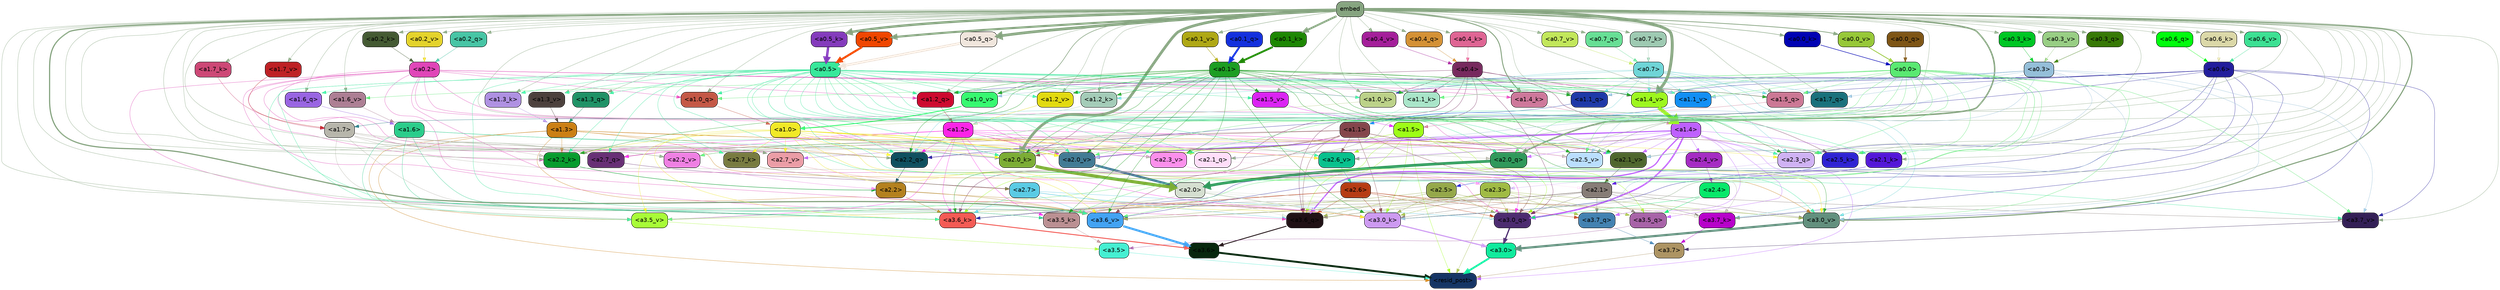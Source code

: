 strict digraph "" {
	graph [bgcolor=transparent,
		layout=dot,
		overlap=false,
		splines=true
	];
	"<a3.7>"	[color=black,
		fillcolor="#ad9463",
		fontname=Helvetica,
		shape=box,
		style="filled, rounded"];
	"<resid_post>"	[color=black,
		fillcolor="#153565",
		fontname=Helvetica,
		shape=box,
		style="filled, rounded"];
	"<a3.7>" -> "<resid_post>"	[color="#ad9463",
		penwidth=0.6239100098609924];
	"<a3.6>"	[color=black,
		fillcolor="#08270e",
		fontname=Helvetica,
		shape=box,
		style="filled, rounded"];
	"<a3.6>" -> "<resid_post>"	[color="#08270e",
		penwidth=4.569062113761902];
	"<a3.5>"	[color=black,
		fillcolor="#46efd2",
		fontname=Helvetica,
		shape=box,
		style="filled, rounded"];
	"<a3.5>" -> "<resid_post>"	[color="#46efd2",
		penwidth=0.6];
	"<a3.0>"	[color=black,
		fillcolor="#10eb9d",
		fontname=Helvetica,
		shape=box,
		style="filled, rounded"];
	"<a3.0>" -> "<resid_post>"	[color="#10eb9d",
		penwidth=4.283544182777405];
	"<a2.3>"	[color=black,
		fillcolor="#a0bb45",
		fontname=Helvetica,
		shape=box,
		style="filled, rounded"];
	"<a2.3>" -> "<resid_post>"	[color="#a0bb45",
		penwidth=0.6];
	"<a3.7_q>"	[color=black,
		fillcolor="#4382b1",
		fontname=Helvetica,
		shape=box,
		style="filled, rounded"];
	"<a2.3>" -> "<a3.7_q>"	[color="#a0bb45",
		penwidth=0.6];
	"<a3.6_q>"	[color=black,
		fillcolor="#201115",
		fontname=Helvetica,
		shape=box,
		style="filled, rounded"];
	"<a2.3>" -> "<a3.6_q>"	[color="#a0bb45",
		penwidth=0.6];
	"<a3.5_q>"	[color=black,
		fillcolor="#a863a8",
		fontname=Helvetica,
		shape=box,
		style="filled, rounded"];
	"<a2.3>" -> "<a3.5_q>"	[color="#a0bb45",
		penwidth=0.6];
	"<a3.0_q>"	[color=black,
		fillcolor="#4d2c70",
		fontname=Helvetica,
		shape=box,
		style="filled, rounded"];
	"<a2.3>" -> "<a3.0_q>"	[color="#a0bb45",
		penwidth=0.6];
	"<a3.0_k>"	[color=black,
		fillcolor="#cd9af1",
		fontname=Helvetica,
		shape=box,
		style="filled, rounded"];
	"<a2.3>" -> "<a3.0_k>"	[color="#a0bb45",
		penwidth=0.6];
	"<a3.6_v>"	[color=black,
		fillcolor="#43a3f3",
		fontname=Helvetica,
		shape=box,
		style="filled, rounded"];
	"<a2.3>" -> "<a3.6_v>"	[color="#a0bb45",
		penwidth=0.6];
	"<a3.5_v>"	[color=black,
		fillcolor="#a8fc37",
		fontname=Helvetica,
		shape=box,
		style="filled, rounded"];
	"<a2.3>" -> "<a3.5_v>"	[color="#a0bb45",
		penwidth=0.6];
	"<a3.0_v>"	[color=black,
		fillcolor="#63907e",
		fontname=Helvetica,
		shape=box,
		style="filled, rounded"];
	"<a2.3>" -> "<a3.0_v>"	[color="#a0bb45",
		penwidth=0.6];
	"<a1.5>"	[color=black,
		fillcolor="#9dfe16",
		fontname=Helvetica,
		shape=box,
		style="filled, rounded"];
	"<a1.5>" -> "<resid_post>"	[color="#9dfe16",
		penwidth=0.6];
	"<a1.5>" -> "<a3.6_q>"	[color="#9dfe16",
		penwidth=0.6];
	"<a1.5>" -> "<a3.5_q>"	[color="#9dfe16",
		penwidth=0.6];
	"<a1.5>" -> "<a3.0_q>"	[color="#9dfe16",
		penwidth=0.6];
	"<a3.6_k>"	[color=black,
		fillcolor="#f45b55",
		fontname=Helvetica,
		shape=box,
		style="filled, rounded"];
	"<a1.5>" -> "<a3.6_k>"	[color="#9dfe16",
		penwidth=0.6];
	"<a1.5>" -> "<a3.0_k>"	[color="#9dfe16",
		penwidth=0.6];
	"<a2.2_q>"	[color=black,
		fillcolor="#0f505f",
		fontname=Helvetica,
		shape=box,
		style="filled, rounded"];
	"<a1.5>" -> "<a2.2_q>"	[color="#9dfe16",
		penwidth=0.6];
	"<a2.7_v>"	[color=black,
		fillcolor="#eb9da6",
		fontname=Helvetica,
		shape=box,
		style="filled, rounded"];
	"<a1.5>" -> "<a2.7_v>"	[color="#9dfe16",
		penwidth=0.6];
	"<a2.6_v>"	[color=black,
		fillcolor="#09c18d",
		fontname=Helvetica,
		shape=box,
		style="filled, rounded"];
	"<a1.5>" -> "<a2.6_v>"	[color="#9dfe16",
		penwidth=0.6];
	"<a2.1_v>"	[color=black,
		fillcolor="#4f672e",
		fontname=Helvetica,
		shape=box,
		style="filled, rounded"];
	"<a1.5>" -> "<a2.1_v>"	[color="#9dfe16",
		penwidth=0.6];
	"<a1.4>"	[color=black,
		fillcolor="#be60fe",
		fontname=Helvetica,
		shape=box,
		style="filled, rounded"];
	"<a1.4>" -> "<resid_post>"	[color="#be60fe",
		penwidth=0.6];
	"<a1.4>" -> "<a3.7_q>"	[color="#be60fe",
		penwidth=0.6];
	"<a1.4>" -> "<a3.6_q>"	[color="#be60fe",
		penwidth=2.7536282539367676];
	"<a1.4>" -> "<a3.5_q>"	[color="#be60fe",
		penwidth=0.6];
	"<a1.4>" -> "<a3.0_q>"	[color="#be60fe",
		penwidth=3.3369133472442627];
	"<a2.3_q>"	[color=black,
		fillcolor="#cfb2f3",
		fontname=Helvetica,
		shape=box,
		style="filled, rounded"];
	"<a1.4>" -> "<a2.3_q>"	[color="#be60fe",
		penwidth=0.6];
	"<a1.4>" -> "<a2.2_q>"	[color="#be60fe",
		penwidth=0.6];
	"<a2.1_q>"	[color=black,
		fillcolor="#ffdef9",
		fontname=Helvetica,
		shape=box,
		style="filled, rounded"];
	"<a1.4>" -> "<a2.1_q>"	[color="#be60fe",
		penwidth=0.6];
	"<a2.0_q>"	[color=black,
		fillcolor="#30995b",
		fontname=Helvetica,
		shape=box,
		style="filled, rounded"];
	"<a1.4>" -> "<a2.0_q>"	[color="#be60fe",
		penwidth=0.6];
	"<a2.1_k>"	[color=black,
		fillcolor="#5317d8",
		fontname=Helvetica,
		shape=box,
		style="filled, rounded"];
	"<a1.4>" -> "<a2.1_k>"	[color="#be60fe",
		penwidth=0.6];
	"<a1.4>" -> "<a2.7_v>"	[color="#be60fe",
		penwidth=0.6];
	"<a1.4>" -> "<a2.6_v>"	[color="#be60fe",
		penwidth=0.6];
	"<a2.5_v>"	[color=black,
		fillcolor="#badefe",
		fontname=Helvetica,
		shape=box,
		style="filled, rounded"];
	"<a1.4>" -> "<a2.5_v>"	[color="#be60fe",
		penwidth=0.6];
	"<a2.4_v>"	[color=black,
		fillcolor="#a52cc3",
		fontname=Helvetica,
		shape=box,
		style="filled, rounded"];
	"<a1.4>" -> "<a2.4_v>"	[color="#be60fe",
		penwidth=0.6];
	"<a1.4>" -> "<a2.1_v>"	[color="#be60fe",
		penwidth=0.6];
	"<a2.0_v>"	[color=black,
		fillcolor="#427b94",
		fontname=Helvetica,
		shape=box,
		style="filled, rounded"];
	"<a1.4>" -> "<a2.0_v>"	[color="#be60fe",
		penwidth=2.2818827629089355];
	"<a1.3>"	[color=black,
		fillcolor="#cb8014",
		fontname=Helvetica,
		shape=box,
		style="filled, rounded"];
	"<a1.3>" -> "<resid_post>"	[color="#cb8014",
		penwidth=0.6];
	"<a1.3>" -> "<a3.6_v>"	[color="#cb8014",
		penwidth=0.6];
	"<a1.3>" -> "<a3.5_v>"	[color="#cb8014",
		penwidth=0.6];
	"<a1.3>" -> "<a3.0_v>"	[color="#cb8014",
		penwidth=0.6];
	"<a1.3>" -> "<a2.2_q>"	[color="#cb8014",
		penwidth=0.6];
	"<a1.3>" -> "<a2.1_q>"	[color="#cb8014",
		penwidth=0.6];
	"<a2.2_k>"	[color=black,
		fillcolor="#089c2e",
		fontname=Helvetica,
		shape=box,
		style="filled, rounded"];
	"<a1.3>" -> "<a2.2_k>"	[color="#cb8014",
		penwidth=0.6];
	"<a1.3>" -> "<a2.5_v>"	[color="#cb8014",
		penwidth=0.6];
	"<a3.7_q>" -> "<a3.7>"	[color="#4382b1",
		penwidth=0.6];
	"<a3.6_q>" -> "<a3.6>"	[color="#201115",
		penwidth=2.0344843566417694];
	"<a3.5_q>" -> "<a3.5>"	[color="#a863a8",
		penwidth=0.6];
	"<a3.0_q>" -> "<a3.0>"	[color="#4d2c70",
		penwidth=2.863015294075012];
	"<a3.7_k>"	[color=black,
		fillcolor="#b703ca",
		fontname=Helvetica,
		shape=box,
		style="filled, rounded"];
	"<a3.7_k>" -> "<a3.7>"	[color="#b703ca",
		penwidth=0.6];
	"<a3.6_k>" -> "<a3.6>"	[color="#f45b55",
		penwidth=2.1770318150520325];
	"<a3.5_k>"	[color=black,
		fillcolor="#bb9093",
		fontname=Helvetica,
		shape=box,
		style="filled, rounded"];
	"<a3.5_k>" -> "<a3.5>"	[color="#bb9093",
		penwidth=0.6];
	"<a3.0_k>" -> "<a3.0>"	[color="#cd9af1",
		penwidth=2.6323853135108948];
	"<a3.7_v>"	[color=black,
		fillcolor="#331f56",
		fontname=Helvetica,
		shape=box,
		style="filled, rounded"];
	"<a3.7_v>" -> "<a3.7>"	[color="#331f56",
		penwidth=0.6];
	"<a3.6_v>" -> "<a3.6>"	[color="#43a3f3",
		penwidth=4.972373723983765];
	"<a3.5_v>" -> "<a3.5>"	[color="#a8fc37",
		penwidth=0.6];
	"<a3.0_v>" -> "<a3.0>"	[color="#63907e",
		penwidth=5.1638524532318115];
	"<a2.6>"	[color=black,
		fillcolor="#b63c14",
		fontname=Helvetica,
		shape=box,
		style="filled, rounded"];
	"<a2.6>" -> "<a3.7_q>"	[color="#b63c14",
		penwidth=0.6];
	"<a2.6>" -> "<a3.6_q>"	[color="#b63c14",
		penwidth=0.6];
	"<a2.6>" -> "<a3.0_q>"	[color="#b63c14",
		penwidth=0.6];
	"<a2.6>" -> "<a3.7_k>"	[color="#b63c14",
		penwidth=0.6];
	"<a2.6>" -> "<a3.6_k>"	[color="#b63c14",
		penwidth=0.6];
	"<a2.6>" -> "<a3.5_k>"	[color="#b63c14",
		penwidth=0.6];
	"<a2.6>" -> "<a3.0_k>"	[color="#b63c14",
		penwidth=0.6];
	"<a2.1>"	[color=black,
		fillcolor="#877d77",
		fontname=Helvetica,
		shape=box,
		style="filled, rounded"];
	"<a2.1>" -> "<a3.7_q>"	[color="#877d77",
		penwidth=0.6];
	"<a2.1>" -> "<a3.6_q>"	[color="#877d77",
		penwidth=0.6];
	"<a2.1>" -> "<a3.5_q>"	[color="#877d77",
		penwidth=0.6];
	"<a2.1>" -> "<a3.0_q>"	[color="#877d77",
		penwidth=0.6];
	"<a2.1>" -> "<a3.7_k>"	[color="#877d77",
		penwidth=0.6];
	"<a2.1>" -> "<a3.6_k>"	[color="#877d77",
		penwidth=0.6];
	"<a2.1>" -> "<a3.5_k>"	[color="#877d77",
		penwidth=0.6];
	"<a2.1>" -> "<a3.0_k>"	[color="#877d77",
		penwidth=0.6];
	"<a2.1>" -> "<a3.7_v>"	[color="#877d77",
		penwidth=0.6];
	"<a2.1>" -> "<a3.6_v>"	[color="#877d77",
		penwidth=0.6];
	"<a2.1>" -> "<a3.0_v>"	[color="#877d77",
		penwidth=0.6];
	"<a2.7>"	[color=black,
		fillcolor="#5acbe4",
		fontname=Helvetica,
		shape=box,
		style="filled, rounded"];
	"<a2.7>" -> "<a3.6_q>"	[color="#5acbe4",
		penwidth=0.6];
	"<a2.7>" -> "<a3.0_q>"	[color="#5acbe4",
		penwidth=0.6];
	"<a2.7>" -> "<a3.6_k>"	[color="#5acbe4",
		penwidth=0.6];
	"<a2.7>" -> "<a3.0_k>"	[color="#5acbe4",
		penwidth=0.6];
	"<a2.7>" -> "<a3.6_v>"	[color="#5acbe4",
		penwidth=0.6];
	"<a2.5>"	[color=black,
		fillcolor="#95a84a",
		fontname=Helvetica,
		shape=box,
		style="filled, rounded"];
	"<a2.5>" -> "<a3.6_q>"	[color="#95a84a",
		penwidth=0.6];
	"<a2.5>" -> "<a3.0_q>"	[color="#95a84a",
		penwidth=0.6];
	"<a2.5>" -> "<a3.0_k>"	[color="#95a84a",
		penwidth=0.6];
	"<a2.5>" -> "<a3.6_v>"	[color="#95a84a",
		penwidth=0.6];
	"<a2.5>" -> "<a3.0_v>"	[color="#95a84a",
		penwidth=0.6];
	"<a2.0>"	[color=black,
		fillcolor="#d5dfd0",
		fontname=Helvetica,
		shape=box,
		style="filled, rounded"];
	"<a2.0>" -> "<a3.6_q>"	[color="#d5dfd0",
		penwidth=0.6];
	"<a2.0>" -> "<a3.0_q>"	[color="#d5dfd0",
		penwidth=0.6];
	"<a2.0>" -> "<a3.7_k>"	[color="#d5dfd0",
		penwidth=0.6];
	"<a2.0>" -> "<a3.6_k>"	[color="#d5dfd0",
		penwidth=1.7047871947288513];
	"<a2.0>" -> "<a3.5_k>"	[color="#d5dfd0",
		penwidth=0.6];
	"<a2.0>" -> "<a3.0_k>"	[color="#d5dfd0",
		penwidth=2.239806979894638];
	"<a1.1>"	[color=black,
		fillcolor="#84464c",
		fontname=Helvetica,
		shape=box,
		style="filled, rounded"];
	"<a1.1>" -> "<a3.6_q>"	[color="#84464c",
		penwidth=0.6];
	"<a1.1>" -> "<a3.0_q>"	[color="#84464c",
		penwidth=0.6];
	"<a1.1>" -> "<a3.0_k>"	[color="#84464c",
		penwidth=0.6];
	"<a1.1>" -> "<a3.6_v>"	[color="#84464c",
		penwidth=0.6];
	"<a2.7_q>"	[color=black,
		fillcolor="#682f75",
		fontname=Helvetica,
		shape=box,
		style="filled, rounded"];
	"<a1.1>" -> "<a2.7_q>"	[color="#84464c",
		penwidth=0.6];
	"<a2.5_k>"	[color=black,
		fillcolor="#2e23d3",
		fontname=Helvetica,
		shape=box,
		style="filled, rounded"];
	"<a1.1>" -> "<a2.5_k>"	[color="#84464c",
		penwidth=0.6];
	"<a2.0_k>"	[color=black,
		fillcolor="#7cad35",
		fontname=Helvetica,
		shape=box,
		style="filled, rounded"];
	"<a1.1>" -> "<a2.0_k>"	[color="#84464c",
		penwidth=0.6];
	"<a1.1>" -> "<a2.6_v>"	[color="#84464c",
		penwidth=0.6];
	"<a2.2_v>"	[color=black,
		fillcolor="#ef80e3",
		fontname=Helvetica,
		shape=box,
		style="filled, rounded"];
	"<a1.1>" -> "<a2.2_v>"	[color="#84464c",
		penwidth=0.6];
	"<a1.1>" -> "<a2.1_v>"	[color="#84464c",
		penwidth=0.6];
	"<a1.1>" -> "<a2.0_v>"	[color="#84464c",
		penwidth=0.6];
	"<a0.4>"	[color=black,
		fillcolor="#772a5e",
		fontname=Helvetica,
		shape=box,
		style="filled, rounded"];
	"<a0.4>" -> "<a3.6_q>"	[color="#772a5e",
		penwidth=0.6];
	"<a0.4>" -> "<a3.0_q>"	[color="#772a5e",
		penwidth=0.6];
	"<a0.4>" -> "<a3.6_k>"	[color="#772a5e",
		penwidth=0.6];
	"<a0.4>" -> "<a2.5_k>"	[color="#772a5e",
		penwidth=0.6];
	"<a0.4>" -> "<a2.0_k>"	[color="#772a5e",
		penwidth=0.6];
	"<a1.4_k>"	[color=black,
		fillcolor="#ce789b",
		fontname=Helvetica,
		shape=box,
		style="filled, rounded"];
	"<a0.4>" -> "<a1.4_k>"	[color="#772a5e",
		penwidth=0.6];
	"<a1.1_k>"	[color=black,
		fillcolor="#a9e5c9",
		fontname=Helvetica,
		shape=box,
		style="filled, rounded"];
	"<a0.4>" -> "<a1.1_k>"	[color="#772a5e",
		penwidth=0.6];
	"<a1.0_k>"	[color=black,
		fillcolor="#bcd289",
		fontname=Helvetica,
		shape=box,
		style="filled, rounded"];
	"<a0.4>" -> "<a1.0_k>"	[color="#772a5e",
		penwidth=0.6];
	"<a1.4_v>"	[color=black,
		fillcolor="#9df71e",
		fontname=Helvetica,
		shape=box,
		style="filled, rounded"];
	"<a0.4>" -> "<a1.4_v>"	[color="#772a5e",
		penwidth=0.6];
	"<a1.2_v>"	[color=black,
		fillcolor="#e2da10",
		fontname=Helvetica,
		shape=box,
		style="filled, rounded"];
	"<a0.4>" -> "<a1.2_v>"	[color="#772a5e",
		penwidth=0.6];
	"<a0.2>"	[color=black,
		fillcolor="#e046b8",
		fontname=Helvetica,
		shape=box,
		style="filled, rounded"];
	"<a0.2>" -> "<a3.6_q>"	[color="#e046b8",
		penwidth=0.6];
	"<a0.2>" -> "<a3.0_q>"	[color="#e046b8",
		penwidth=0.6];
	"<a0.2>" -> "<a3.6_k>"	[color="#e046b8",
		penwidth=0.6];
	"<a0.2>" -> "<a3.0_k>"	[color="#e046b8",
		penwidth=0.6];
	"<a0.2>" -> "<a2.2_q>"	[color="#e046b8",
		penwidth=0.6];
	"<a0.2>" -> "<a2.2_k>"	[color="#e046b8",
		penwidth=0.6];
	"<a0.2>" -> "<a2.0_k>"	[color="#e046b8",
		penwidth=0.6];
	"<a0.2>" -> "<a2.7_v>"	[color="#e046b8",
		penwidth=0.6];
	"<a0.2>" -> "<a2.1_v>"	[color="#e046b8",
		penwidth=0.6];
	"<a0.2>" -> "<a2.0_v>"	[color="#e046b8",
		penwidth=0.6];
	"<a1.5_q>"	[color=black,
		fillcolor="#cc7895",
		fontname=Helvetica,
		shape=box,
		style="filled, rounded"];
	"<a0.2>" -> "<a1.5_q>"	[color="#e046b8",
		penwidth=0.6];
	"<a1.2_q>"	[color=black,
		fillcolor="#cd0a2f",
		fontname=Helvetica,
		shape=box,
		style="filled, rounded"];
	"<a0.2>" -> "<a1.2_q>"	[color="#e046b8",
		penwidth=0.6];
	"<a1.0_q>"	[color=black,
		fillcolor="#c45846",
		fontname=Helvetica,
		shape=box,
		style="filled, rounded"];
	"<a0.2>" -> "<a1.0_q>"	[color="#e046b8",
		penwidth=0.6];
	"<a0.2>" -> "<a1.4_k>"	[color="#e046b8",
		penwidth=0.6];
	"<a0.2>" -> "<a1.0_k>"	[color="#e046b8",
		penwidth=0.6];
	"<a0.2>" -> "<a1.4_v>"	[color="#e046b8",
		penwidth=0.6];
	"<a2.4>"	[color=black,
		fillcolor="#08e86a",
		fontname=Helvetica,
		shape=box,
		style="filled, rounded"];
	"<a2.4>" -> "<a3.5_q>"	[color="#08e86a",
		penwidth=0.6];
	"<a2.4>" -> "<a3.0_q>"	[color="#08e86a",
		penwidth=0.6];
	"<a1.2>"	[color=black,
		fillcolor="#fb24e7",
		fontname=Helvetica,
		shape=box,
		style="filled, rounded"];
	"<a1.2>" -> "<a3.0_q>"	[color="#fb24e7",
		penwidth=0.6];
	"<a1.2>" -> "<a3.6_k>"	[color="#fb24e7",
		penwidth=0.6];
	"<a1.2>" -> "<a3.5_k>"	[color="#fb24e7",
		penwidth=0.6];
	"<a1.2>" -> "<a3.0_k>"	[color="#fb24e7",
		penwidth=0.6];
	"<a1.2>" -> "<a3.5_v>"	[color="#fb24e7",
		penwidth=0.6];
	"<a1.2>" -> "<a2.7_q>"	[color="#fb24e7",
		penwidth=0.6];
	"<a1.2>" -> "<a2.2_q>"	[color="#fb24e7",
		penwidth=0.6];
	"<a1.2>" -> "<a2.2_k>"	[color="#fb24e7",
		penwidth=0.6];
	"<a1.2>" -> "<a2.6_v>"	[color="#fb24e7",
		penwidth=0.6];
	"<a1.2>" -> "<a2.5_v>"	[color="#fb24e7",
		penwidth=0.6];
	"<a2.3_v>"	[color=black,
		fillcolor="#fb8feb",
		fontname=Helvetica,
		shape=box,
		style="filled, rounded"];
	"<a1.2>" -> "<a2.3_v>"	[color="#fb24e7",
		penwidth=0.6];
	"<a1.2>" -> "<a2.0_v>"	[color="#fb24e7",
		penwidth=0.6];
	"<a1.7>"	[color=black,
		fillcolor="#b7b6ab",
		fontname=Helvetica,
		shape=box,
		style="filled, rounded"];
	"<a1.7>" -> "<a3.7_k>"	[color="#b7b6ab",
		penwidth=0.6];
	"<a1.7>" -> "<a3.5_k>"	[color="#b7b6ab",
		penwidth=0.6];
	"<a1.7>" -> "<a3.6_v>"	[color="#b7b6ab",
		penwidth=0.6];
	"<a1.7>" -> "<a2.7_q>"	[color="#b7b6ab",
		penwidth=0.6];
	"<a1.7>" -> "<a2.2_q>"	[color="#b7b6ab",
		penwidth=0.6];
	"<a1.7>" -> "<a2.0_q>"	[color="#b7b6ab",
		penwidth=0.6];
	"<a1.7>" -> "<a2.2_k>"	[color="#b7b6ab",
		penwidth=0.6];
	"<a1.7>" -> "<a2.0_k>"	[color="#b7b6ab",
		penwidth=0.6];
	"<a1.7>" -> "<a2.5_v>"	[color="#b7b6ab",
		penwidth=0.6];
	"<a1.7>" -> "<a2.3_v>"	[color="#b7b6ab",
		penwidth=0.6];
	"<a1.7>" -> "<a2.2_v>"	[color="#b7b6ab",
		penwidth=0.6];
	"<a0.7>"	[color=black,
		fillcolor="#6fd5d7",
		fontname=Helvetica,
		shape=box,
		style="filled, rounded"];
	"<a0.7>" -> "<a3.7_k>"	[color="#6fd5d7",
		penwidth=0.6];
	"<a0.7>" -> "<a3.0_v>"	[color="#6fd5d7",
		penwidth=0.6];
	"<a0.7>" -> "<a2.3_q>"	[color="#6fd5d7",
		penwidth=0.6];
	"<a0.7>" -> "<a2.2_q>"	[color="#6fd5d7",
		penwidth=0.6];
	"<a1.7_q>"	[color=black,
		fillcolor="#1a717c",
		fontname=Helvetica,
		shape=box,
		style="filled, rounded"];
	"<a0.7>" -> "<a1.7_q>"	[color="#6fd5d7",
		penwidth=0.6];
	"<a0.7>" -> "<a1.5_q>"	[color="#6fd5d7",
		penwidth=0.6];
	"<a1.1_q>"	[color=black,
		fillcolor="#1e39a8",
		fontname=Helvetica,
		shape=box,
		style="filled, rounded"];
	"<a0.7>" -> "<a1.1_q>"	[color="#6fd5d7",
		penwidth=0.6];
	"<a1.2_k>"	[color=black,
		fillcolor="#a4ccb8",
		fontname=Helvetica,
		shape=box,
		style="filled, rounded"];
	"<a0.7>" -> "<a1.2_k>"	[color="#6fd5d7",
		penwidth=0.6];
	"<a0.7>" -> "<a1.0_k>"	[color="#6fd5d7",
		penwidth=0.6];
	"<a0.7>" -> "<a1.4_v>"	[color="#6fd5d7",
		penwidth=0.6];
	"<a1.1_v>"	[color=black,
		fillcolor="#128ff4",
		fontname=Helvetica,
		shape=box,
		style="filled, rounded"];
	"<a0.7>" -> "<a1.1_v>"	[color="#6fd5d7",
		penwidth=0.6];
	"<a0.6>"	[color=black,
		fillcolor="#221d9c",
		fontname=Helvetica,
		shape=box,
		style="filled, rounded"];
	"<a0.6>" -> "<a3.7_k>"	[color="#221d9c",
		penwidth=0.6];
	"<a0.6>" -> "<a3.6_k>"	[color="#221d9c",
		penwidth=0.6];
	"<a0.6>" -> "<a3.0_k>"	[color="#221d9c",
		penwidth=0.6];
	"<a0.6>" -> "<a3.7_v>"	[color="#221d9c",
		penwidth=0.6];
	"<a0.6>" -> "<a3.6_v>"	[color="#221d9c",
		penwidth=0.6];
	"<a0.6>" -> "<a3.0_v>"	[color="#221d9c",
		penwidth=0.6];
	"<a0.6>" -> "<a2.3_q>"	[color="#221d9c",
		penwidth=0.6];
	"<a0.6>" -> "<a2.2_q>"	[color="#221d9c",
		penwidth=0.6];
	"<a0.6>" -> "<a1.5_q>"	[color="#221d9c",
		penwidth=0.6];
	"<a0.6>" -> "<a1.2_q>"	[color="#221d9c",
		penwidth=0.6];
	"<a0.6>" -> "<a1.0_k>"	[color="#221d9c",
		penwidth=0.6];
	"<a0.6>" -> "<a1.4_v>"	[color="#221d9c",
		penwidth=0.6];
	embed	[color=black,
		fillcolor="#86a480",
		fontname=Helvetica,
		shape=box,
		style="filled, rounded"];
	embed -> "<a3.7_k>"	[color="#86a480",
		penwidth=0.6];
	embed -> "<a3.6_k>"	[color="#86a480",
		penwidth=0.6];
	embed -> "<a3.5_k>"	[color="#86a480",
		penwidth=0.6];
	embed -> "<a3.0_k>"	[color="#86a480",
		penwidth=0.6];
	embed -> "<a3.7_v>"	[color="#86a480",
		penwidth=0.6];
	embed -> "<a3.6_v>"	[color="#86a480",
		penwidth=2.7369276881217957];
	embed -> "<a3.5_v>"	[color="#86a480",
		penwidth=0.6];
	embed -> "<a3.0_v>"	[color="#86a480",
		penwidth=2.5778204202651978];
	embed -> "<a2.7_q>"	[color="#86a480",
		penwidth=0.6];
	embed -> "<a2.3_q>"	[color="#86a480",
		penwidth=0.6];
	embed -> "<a2.2_q>"	[color="#86a480",
		penwidth=0.6];
	embed -> "<a2.1_q>"	[color="#86a480",
		penwidth=0.6];
	embed -> "<a2.0_q>"	[color="#86a480",
		penwidth=3.459219217300415];
	embed -> "<a2.5_k>"	[color="#86a480",
		penwidth=0.6];
	embed -> "<a2.2_k>"	[color="#86a480",
		penwidth=0.6363201141357422];
	embed -> "<a2.1_k>"	[color="#86a480",
		penwidth=0.6];
	embed -> "<a2.0_k>"	[color="#86a480",
		penwidth=6.407642982900143];
	embed -> "<a2.7_v>"	[color="#86a480",
		penwidth=0.6];
	embed -> "<a2.6_v>"	[color="#86a480",
		penwidth=0.6];
	embed -> "<a2.5_v>"	[color="#86a480",
		penwidth=0.6];
	embed -> "<a2.3_v>"	[color="#86a480",
		penwidth=0.6];
	embed -> "<a2.2_v>"	[color="#86a480",
		penwidth=0.6175012588500977];
	embed -> "<a2.1_v>"	[color="#86a480",
		penwidth=0.6];
	embed -> "<a2.0_v>"	[color="#86a480",
		penwidth=0.6];
	embed -> "<a1.7_q>"	[color="#86a480",
		penwidth=0.6];
	"<a1.6_q>"	[color=black,
		fillcolor="#9965e2",
		fontname=Helvetica,
		shape=box,
		style="filled, rounded"];
	embed -> "<a1.6_q>"	[color="#86a480",
		penwidth=0.6];
	embed -> "<a1.5_q>"	[color="#86a480",
		penwidth=0.6186923980712891];
	"<a1.3_q>"	[color=black,
		fillcolor="#1f9266",
		fontname=Helvetica,
		shape=box,
		style="filled, rounded"];
	embed -> "<a1.3_q>"	[color="#86a480",
		penwidth=0.6];
	embed -> "<a1.2_q>"	[color="#86a480",
		penwidth=0.6];
	embed -> "<a1.1_q>"	[color="#86a480",
		penwidth=0.6];
	embed -> "<a1.0_q>"	[color="#86a480",
		penwidth=0.6];
	"<a1.7_k>"	[color=black,
		fillcolor="#cd4876",
		fontname=Helvetica,
		shape=box,
		style="filled, rounded"];
	embed -> "<a1.7_k>"	[color="#86a480",
		penwidth=0.6];
	embed -> "<a1.4_k>"	[color="#86a480",
		penwidth=2.1454997062683105];
	"<a1.3_k>"	[color=black,
		fillcolor="#af91e2",
		fontname=Helvetica,
		shape=box,
		style="filled, rounded"];
	embed -> "<a1.3_k>"	[color="#86a480",
		penwidth=0.6];
	embed -> "<a1.2_k>"	[color="#86a480",
		penwidth=0.6];
	embed -> "<a1.1_k>"	[color="#86a480",
		penwidth=0.6];
	embed -> "<a1.0_k>"	[color="#86a480",
		penwidth=0.6];
	"<a1.7_v>"	[color=black,
		fillcolor="#be2125",
		fontname=Helvetica,
		shape=box,
		style="filled, rounded"];
	embed -> "<a1.7_v>"	[color="#86a480",
		penwidth=0.6];
	"<a1.6_v>"	[color=black,
		fillcolor="#ad7f94",
		fontname=Helvetica,
		shape=box,
		style="filled, rounded"];
	embed -> "<a1.6_v>"	[color="#86a480",
		penwidth=0.6];
	"<a1.5_v>"	[color=black,
		fillcolor="#db23f3",
		fontname=Helvetica,
		shape=box,
		style="filled, rounded"];
	embed -> "<a1.5_v>"	[color="#86a480",
		penwidth=0.6];
	embed -> "<a1.4_v>"	[color="#86a480",
		penwidth=6.860090345144272];
	"<a1.3_v>"	[color=black,
		fillcolor="#4c413d",
		fontname=Helvetica,
		shape=box,
		style="filled, rounded"];
	embed -> "<a1.3_v>"	[color="#86a480",
		penwidth=0.6];
	embed -> "<a1.2_v>"	[color="#86a480",
		penwidth=0.6];
	embed -> "<a1.1_v>"	[color="#86a480",
		penwidth=0.6];
	"<a1.0_v>"	[color=black,
		fillcolor="#37f970",
		fontname=Helvetica,
		shape=box,
		style="filled, rounded"];
	embed -> "<a1.0_v>"	[color="#86a480",
		penwidth=1.2940821647644043];
	"<a0.7_q>"	[color=black,
		fillcolor="#67df95",
		fontname=Helvetica,
		shape=box,
		style="filled, rounded"];
	embed -> "<a0.7_q>"	[color="#86a480",
		penwidth=0.6];
	"<a0.6_q>"	[color=black,
		fillcolor="#01fc0d",
		fontname=Helvetica,
		shape=box,
		style="filled, rounded"];
	embed -> "<a0.6_q>"	[color="#86a480",
		penwidth=0.6];
	"<a0.5_q>"	[color=black,
		fillcolor="#f0e6dd",
		fontname=Helvetica,
		shape=box,
		style="filled, rounded"];
	embed -> "<a0.5_q>"	[color="#86a480",
		penwidth=6.432046175003052];
	"<a0.4_q>"	[color=black,
		fillcolor="#d49135",
		fontname=Helvetica,
		shape=box,
		style="filled, rounded"];
	embed -> "<a0.4_q>"	[color="#86a480",
		penwidth=0.6];
	"<a0.3_q>"	[color=black,
		fillcolor="#377906",
		fontname=Helvetica,
		shape=box,
		style="filled, rounded"];
	embed -> "<a0.3_q>"	[color="#86a480",
		penwidth=0.6];
	"<a0.2_q>"	[color=black,
		fillcolor="#47c5a5",
		fontname=Helvetica,
		shape=box,
		style="filled, rounded"];
	embed -> "<a0.2_q>"	[color="#86a480",
		penwidth=0.6481237411499023];
	"<a0.7_k>"	[color=black,
		fillcolor="#9ecab2",
		fontname=Helvetica,
		shape=box,
		style="filled, rounded"];
	embed -> "<a0.7_k>"	[color="#86a480",
		penwidth=0.6];
	"<a0.6_k>"	[color=black,
		fillcolor="#dbd8a8",
		fontname=Helvetica,
		shape=box,
		style="filled, rounded"];
	embed -> "<a0.6_k>"	[color="#86a480",
		penwidth=0.6];
	"<a0.5_k>"	[color=black,
		fillcolor="#843bbc",
		fontname=Helvetica,
		shape=box,
		style="filled, rounded"];
	embed -> "<a0.5_k>"	[color="#86a480",
		penwidth=5.6277079582214355];
	"<a0.4_k>"	[color=black,
		fillcolor="#df6594",
		fontname=Helvetica,
		shape=box,
		style="filled, rounded"];
	embed -> "<a0.4_k>"	[color="#86a480",
		penwidth=0.6];
	"<a0.3_k>"	[color=black,
		fillcolor="#00c624",
		fontname=Helvetica,
		shape=box,
		style="filled, rounded"];
	embed -> "<a0.3_k>"	[color="#86a480",
		penwidth=0.6];
	"<a0.2_k>"	[color=black,
		fillcolor="#445a33",
		fontname=Helvetica,
		shape=box,
		style="filled, rounded"];
	embed -> "<a0.2_k>"	[color="#86a480",
		penwidth=0.6036472320556641];
	"<a0.1_k>"	[color=black,
		fillcolor="#1d8704",
		fontname=Helvetica,
		shape=box,
		style="filled, rounded"];
	embed -> "<a0.1_k>"	[color="#86a480",
		penwidth=4.451653957366943];
	"<a0.0_k>"	[color=black,
		fillcolor="#0103b3",
		fontname=Helvetica,
		shape=box,
		style="filled, rounded"];
	embed -> "<a0.0_k>"	[color="#86a480",
		penwidth=1.1249923706054688];
	"<a0.7_v>"	[color=black,
		fillcolor="#c2e75b",
		fontname=Helvetica,
		shape=box,
		style="filled, rounded"];
	embed -> "<a0.7_v>"	[color="#86a480",
		penwidth=0.6];
	"<a0.6_v>"	[color=black,
		fillcolor="#3ce093",
		fontname=Helvetica,
		shape=box,
		style="filled, rounded"];
	embed -> "<a0.6_v>"	[color="#86a480",
		penwidth=0.6];
	"<a0.5_v>"	[color=black,
		fillcolor="#ef4601",
		fontname=Helvetica,
		shape=box,
		style="filled, rounded"];
	embed -> "<a0.5_v>"	[color="#86a480",
		penwidth=4.899768829345703];
	"<a0.4_v>"	[color=black,
		fillcolor="#a41f9a",
		fontname=Helvetica,
		shape=box,
		style="filled, rounded"];
	embed -> "<a0.4_v>"	[color="#86a480",
		penwidth=0.6];
	"<a0.3_v>"	[color=black,
		fillcolor="#98ce84",
		fontname=Helvetica,
		shape=box,
		style="filled, rounded"];
	embed -> "<a0.3_v>"	[color="#86a480",
		penwidth=0.6];
	"<a0.2_v>"	[color=black,
		fillcolor="#e4d32c",
		fontname=Helvetica,
		shape=box,
		style="filled, rounded"];
	embed -> "<a0.2_v>"	[color="#86a480",
		penwidth=0.6];
	"<a0.1_v>"	[color=black,
		fillcolor="#afa815",
		fontname=Helvetica,
		shape=box,
		style="filled, rounded"];
	embed -> "<a0.1_v>"	[color="#86a480",
		penwidth=0.8765974044799805];
	"<a0.0_v>"	[color=black,
		fillcolor="#97c838",
		fontname=Helvetica,
		shape=box,
		style="filled, rounded"];
	embed -> "<a0.0_v>"	[color="#86a480",
		penwidth=1.6807727813720703];
	"<a2.2>"	[color=black,
		fillcolor="#b4811e",
		fontname=Helvetica,
		shape=box,
		style="filled, rounded"];
	"<a2.2>" -> "<a3.6_k>"	[color="#b4811e",
		penwidth=0.6];
	"<a2.2>" -> "<a3.0_k>"	[color="#b4811e",
		penwidth=0.6];
	"<a2.2>" -> "<a3.6_v>"	[color="#b4811e",
		penwidth=0.6];
	"<a1.6>"	[color=black,
		fillcolor="#2acd8b",
		fontname=Helvetica,
		shape=box,
		style="filled, rounded"];
	"<a1.6>" -> "<a3.6_k>"	[color="#2acd8b",
		penwidth=0.6];
	"<a1.6>" -> "<a3.5_k>"	[color="#2acd8b",
		penwidth=0.6];
	"<a1.6>" -> "<a3.6_v>"	[color="#2acd8b",
		penwidth=0.6];
	"<a1.6>" -> "<a2.0_k>"	[color="#2acd8b",
		penwidth=0.6];
	"<a1.6>" -> "<a2.0_v>"	[color="#2acd8b",
		penwidth=0.6];
	"<a1.0>"	[color=black,
		fillcolor="#f1e927",
		fontname=Helvetica,
		shape=box,
		style="filled, rounded"];
	"<a1.0>" -> "<a3.6_k>"	[color="#f1e927",
		penwidth=0.6];
	"<a1.0>" -> "<a3.0_k>"	[color="#f1e927",
		penwidth=0.6];
	"<a1.0>" -> "<a3.6_v>"	[color="#f1e927",
		penwidth=0.6];
	"<a1.0>" -> "<a3.5_v>"	[color="#f1e927",
		penwidth=0.6];
	"<a1.0>" -> "<a3.0_v>"	[color="#f1e927",
		penwidth=0.6];
	"<a1.0>" -> "<a2.3_q>"	[color="#f1e927",
		penwidth=0.6];
	"<a1.0>" -> "<a2.2_q>"	[color="#f1e927",
		penwidth=0.6];
	"<a1.0>" -> "<a2.1_q>"	[color="#f1e927",
		penwidth=0.6];
	"<a2.7_k>"	[color=black,
		fillcolor="#787b40",
		fontname=Helvetica,
		shape=box,
		style="filled, rounded"];
	"<a1.0>" -> "<a2.7_k>"	[color="#f1e927",
		penwidth=0.6];
	"<a1.0>" -> "<a2.2_k>"	[color="#f1e927",
		penwidth=0.6];
	"<a1.0>" -> "<a2.0_k>"	[color="#f1e927",
		penwidth=0.6];
	"<a1.0>" -> "<a2.7_v>"	[color="#f1e927",
		penwidth=0.6];
	"<a1.0>" -> "<a2.6_v>"	[color="#f1e927",
		penwidth=0.6];
	"<a1.0>" -> "<a2.0_v>"	[color="#f1e927",
		penwidth=1.2978954315185547];
	"<a0.5>"	[color=black,
		fillcolor="#37e89b",
		fontname=Helvetica,
		shape=box,
		style="filled, rounded"];
	"<a0.5>" -> "<a3.6_k>"	[color="#37e89b",
		penwidth=0.6];
	"<a0.5>" -> "<a3.7_v>"	[color="#37e89b",
		penwidth=0.6];
	"<a0.5>" -> "<a3.6_v>"	[color="#37e89b",
		penwidth=0.6];
	"<a0.5>" -> "<a3.5_v>"	[color="#37e89b",
		penwidth=0.6];
	"<a0.5>" -> "<a3.0_v>"	[color="#37e89b",
		penwidth=0.6];
	"<a0.5>" -> "<a2.7_q>"	[color="#37e89b",
		penwidth=0.6];
	"<a0.5>" -> "<a2.3_q>"	[color="#37e89b",
		penwidth=0.6];
	"<a0.5>" -> "<a2.2_q>"	[color="#37e89b",
		penwidth=0.6];
	"<a0.5>" -> "<a2.1_q>"	[color="#37e89b",
		penwidth=0.6];
	"<a0.5>" -> "<a2.0_q>"	[color="#37e89b",
		penwidth=0.6];
	"<a0.5>" -> "<a2.7_k>"	[color="#37e89b",
		penwidth=0.6];
	"<a0.5>" -> "<a2.5_k>"	[color="#37e89b",
		penwidth=0.6];
	"<a0.5>" -> "<a2.2_k>"	[color="#37e89b",
		penwidth=0.6];
	"<a0.5>" -> "<a2.1_k>"	[color="#37e89b",
		penwidth=0.6];
	"<a0.5>" -> "<a2.0_k>"	[color="#37e89b",
		penwidth=0.7721366882324219];
	"<a0.5>" -> "<a2.6_v>"	[color="#37e89b",
		penwidth=0.6];
	"<a0.5>" -> "<a2.3_v>"	[color="#37e89b",
		penwidth=0.6];
	"<a0.5>" -> "<a2.1_v>"	[color="#37e89b",
		penwidth=0.6];
	"<a0.5>" -> "<a2.0_v>"	[color="#37e89b",
		penwidth=0.6];
	"<a0.5>" -> "<a1.6_q>"	[color="#37e89b",
		penwidth=0.6];
	"<a0.5>" -> "<a1.3_q>"	[color="#37e89b",
		penwidth=0.6];
	"<a0.5>" -> "<a1.2_q>"	[color="#37e89b",
		penwidth=0.6];
	"<a0.5>" -> "<a1.1_q>"	[color="#37e89b",
		penwidth=0.6];
	"<a0.5>" -> "<a1.0_q>"	[color="#37e89b",
		penwidth=0.6];
	"<a0.5>" -> "<a1.3_k>"	[color="#37e89b",
		penwidth=0.6];
	"<a0.5>" -> "<a1.2_k>"	[color="#37e89b",
		penwidth=0.6];
	"<a0.5>" -> "<a1.1_k>"	[color="#37e89b",
		penwidth=0.6];
	"<a0.5>" -> "<a1.0_k>"	[color="#37e89b",
		penwidth=0.6];
	"<a0.5>" -> "<a1.5_v>"	[color="#37e89b",
		penwidth=0.6];
	"<a0.5>" -> "<a1.4_v>"	[color="#37e89b",
		penwidth=1.0206317901611328];
	"<a0.5>" -> "<a1.3_v>"	[color="#37e89b",
		penwidth=0.6];
	"<a0.5>" -> "<a1.2_v>"	[color="#37e89b",
		penwidth=0.6];
	"<a0.5>" -> "<a1.1_v>"	[color="#37e89b",
		penwidth=0.6];
	"<a0.5>" -> "<a1.0_v>"	[color="#37e89b",
		penwidth=0.6];
	"<a0.1>"	[color=black,
		fillcolor="#1d9e22",
		fontname=Helvetica,
		shape=box,
		style="filled, rounded"];
	"<a0.1>" -> "<a3.6_k>"	[color="#1d9e22",
		penwidth=0.6];
	"<a0.1>" -> "<a3.5_k>"	[color="#1d9e22",
		penwidth=0.6];
	"<a0.1>" -> "<a3.0_k>"	[color="#1d9e22",
		penwidth=0.6];
	"<a0.1>" -> "<a3.6_v>"	[color="#1d9e22",
		penwidth=0.6];
	"<a0.1>" -> "<a3.0_v>"	[color="#1d9e22",
		penwidth=0.6];
	"<a0.1>" -> "<a2.3_q>"	[color="#1d9e22",
		penwidth=0.6];
	"<a0.1>" -> "<a2.2_q>"	[color="#1d9e22",
		penwidth=0.6];
	"<a0.1>" -> "<a2.2_k>"	[color="#1d9e22",
		penwidth=0.6];
	"<a0.1>" -> "<a2.0_k>"	[color="#1d9e22",
		penwidth=0.6];
	"<a0.1>" -> "<a2.5_v>"	[color="#1d9e22",
		penwidth=0.6];
	"<a0.1>" -> "<a2.3_v>"	[color="#1d9e22",
		penwidth=0.6];
	"<a0.1>" -> "<a2.1_v>"	[color="#1d9e22",
		penwidth=0.6];
	"<a0.1>" -> "<a2.0_v>"	[color="#1d9e22",
		penwidth=0.6];
	"<a0.1>" -> "<a1.5_q>"	[color="#1d9e22",
		penwidth=0.6];
	"<a0.1>" -> "<a1.2_q>"	[color="#1d9e22",
		penwidth=0.6];
	"<a0.1>" -> "<a1.1_q>"	[color="#1d9e22",
		penwidth=0.6];
	"<a0.1>" -> "<a1.2_k>"	[color="#1d9e22",
		penwidth=0.6];
	"<a0.1>" -> "<a1.1_k>"	[color="#1d9e22",
		penwidth=0.6];
	"<a0.1>" -> "<a1.5_v>"	[color="#1d9e22",
		penwidth=0.6];
	"<a0.1>" -> "<a1.4_v>"	[color="#1d9e22",
		penwidth=0.6];
	"<a0.1>" -> "<a1.2_v>"	[color="#1d9e22",
		penwidth=0.6];
	"<a0.1>" -> "<a1.0_v>"	[color="#1d9e22",
		penwidth=0.6];
	"<a0.0>"	[color=black,
		fillcolor="#5ae972",
		fontname=Helvetica,
		shape=box,
		style="filled, rounded"];
	"<a0.0>" -> "<a3.5_k>"	[color="#5ae972",
		penwidth=0.6];
	"<a0.0>" -> "<a3.7_v>"	[color="#5ae972",
		penwidth=0.6];
	"<a0.0>" -> "<a3.6_v>"	[color="#5ae972",
		penwidth=0.6];
	"<a0.0>" -> "<a3.5_v>"	[color="#5ae972",
		penwidth=0.6];
	"<a0.0>" -> "<a3.0_v>"	[color="#5ae972",
		penwidth=0.6];
	"<a0.0>" -> "<a2.3_q>"	[color="#5ae972",
		penwidth=0.6];
	"<a0.0>" -> "<a2.0_q>"	[color="#5ae972",
		penwidth=0.6];
	"<a0.0>" -> "<a2.5_k>"	[color="#5ae972",
		penwidth=0.6];
	"<a0.0>" -> "<a2.1_k>"	[color="#5ae972",
		penwidth=0.6];
	"<a0.0>" -> "<a2.0_k>"	[color="#5ae972",
		penwidth=0.6];
	"<a0.0>" -> "<a2.5_v>"	[color="#5ae972",
		penwidth=0.6];
	"<a0.0>" -> "<a2.3_v>"	[color="#5ae972",
		penwidth=0.6];
	"<a0.0>" -> "<a2.2_v>"	[color="#5ae972",
		penwidth=0.6];
	"<a0.0>" -> "<a2.0_v>"	[color="#5ae972",
		penwidth=0.6];
	"<a0.0>" -> "<a1.5_q>"	[color="#5ae972",
		penwidth=0.6];
	"<a0.0>" -> "<a1.0_q>"	[color="#5ae972",
		penwidth=0.6];
	"<a0.0>" -> "<a1.1_k>"	[color="#5ae972",
		penwidth=0.6];
	"<a0.0>" -> "<a1.6_v>"	[color="#5ae972",
		penwidth=0.6];
	"<a0.0>" -> "<a1.4_v>"	[color="#5ae972",
		penwidth=0.6];
	"<a0.0>" -> "<a1.1_v>"	[color="#5ae972",
		penwidth=0.6];
	"<a0.3>"	[color=black,
		fillcolor="#95bfd9",
		fontname=Helvetica,
		shape=box,
		style="filled, rounded"];
	"<a0.3>" -> "<a3.0_k>"	[color="#95bfd9",
		penwidth=0.6];
	"<a0.3>" -> "<a3.7_v>"	[color="#95bfd9",
		penwidth=0.6];
	"<a0.3>" -> "<a3.0_v>"	[color="#95bfd9",
		penwidth=0.6];
	"<a0.3>" -> "<a2.5_v>"	[color="#95bfd9",
		penwidth=0.6];
	"<a0.3>" -> "<a2.1_v>"	[color="#95bfd9",
		penwidth=0.6];
	"<a0.3>" -> "<a2.0_v>"	[color="#95bfd9",
		penwidth=0.6];
	"<a0.3>" -> "<a1.7_q>"	[color="#95bfd9",
		penwidth=0.6];
	"<a0.3>" -> "<a1.1_q>"	[color="#95bfd9",
		penwidth=0.6];
	"<a0.3>" -> "<a1.4_v>"	[color="#95bfd9",
		penwidth=0.6];
	"<a0.3>" -> "<a1.1_v>"	[color="#95bfd9",
		penwidth=0.6];
	"<a0.3>" -> "<a1.0_v>"	[color="#95bfd9",
		penwidth=0.6];
	"<a2.7_q>" -> "<a2.7>"	[color="#682f75",
		penwidth=0.6];
	"<a2.3_q>" -> "<a2.3>"	[color="#cfb2f3",
		penwidth=0.6];
	"<a2.2_q>" -> "<a2.2>"	[color="#0f505f",
		penwidth=0.7441773414611816];
	"<a2.1_q>" -> "<a2.1>"	[color="#ffdef9",
		penwidth=0.6];
	"<a2.0_q>" -> "<a2.0>"	[color="#30995b",
		penwidth=6.422367453575134];
	"<a2.7_k>" -> "<a2.7>"	[color="#787b40",
		penwidth=0.6];
	"<a2.5_k>" -> "<a2.5>"	[color="#2e23d3",
		penwidth=0.6];
	"<a2.2_k>" -> "<a2.2>"	[color="#089c2e",
		penwidth=0.8810110092163086];
	"<a2.1_k>" -> "<a2.1>"	[color="#5317d8",
		penwidth=0.6];
	"<a2.0_k>" -> "<a2.0>"	[color="#7cad35",
		penwidth=7.398894429206848];
	"<a2.7_v>" -> "<a2.7>"	[color="#eb9da6",
		penwidth=0.6];
	"<a2.6_v>" -> "<a2.6>"	[color="#09c18d",
		penwidth=0.6];
	"<a2.5_v>" -> "<a2.5>"	[color="#badefe",
		penwidth=0.6];
	"<a2.4_v>" -> "<a2.4>"	[color="#a52cc3",
		penwidth=0.6];
	"<a2.3_v>" -> "<a2.3>"	[color="#fb8feb",
		penwidth=0.6];
	"<a2.2_v>" -> "<a2.2>"	[color="#ef80e3",
		penwidth=0.6];
	"<a2.1_v>" -> "<a2.1>"	[color="#4f672e",
		penwidth=0.6];
	"<a2.0_v>" -> "<a2.0>"	[color="#427b94",
		penwidth=5.395828627049923];
	"<a1.7_q>" -> "<a1.7>"	[color="#1a717c",
		penwidth=0.6];
	"<a1.6_q>" -> "<a1.6>"	[color="#9965e2",
		penwidth=0.6];
	"<a1.5_q>" -> "<a1.5>"	[color="#cc7895",
		penwidth=0.6];
	"<a1.3_q>" -> "<a1.3>"	[color="#1f9266",
		penwidth=0.6];
	"<a1.2_q>" -> "<a1.2>"	[color="#cd0a2f",
		penwidth=0.6];
	"<a1.1_q>" -> "<a1.1>"	[color="#1e39a8",
		penwidth=0.6];
	"<a1.0_q>" -> "<a1.0>"	[color="#c45846",
		penwidth=0.6];
	"<a1.7_k>" -> "<a1.7>"	[color="#cd4876",
		penwidth=0.6];
	"<a1.4_k>" -> "<a1.4>"	[color="#ce789b",
		penwidth=0.6];
	"<a1.3_k>" -> "<a1.3>"	[color="#af91e2",
		penwidth=0.6];
	"<a1.2_k>" -> "<a1.2>"	[color="#a4ccb8",
		penwidth=0.6];
	"<a1.1_k>" -> "<a1.1>"	[color="#a9e5c9",
		penwidth=0.6];
	"<a1.0_k>" -> "<a1.0>"	[color="#bcd289",
		penwidth=0.6];
	"<a1.7_v>" -> "<a1.7>"	[color="#be2125",
		penwidth=0.6];
	"<a1.6_v>" -> "<a1.6>"	[color="#ad7f94",
		penwidth=0.6];
	"<a1.5_v>" -> "<a1.5>"	[color="#db23f3",
		penwidth=0.6];
	"<a1.4_v>" -> "<a1.4>"	[color="#9df71e",
		penwidth=8.774570226669312];
	"<a1.3_v>" -> "<a1.3>"	[color="#4c413d",
		penwidth=0.6];
	"<a1.2_v>" -> "<a1.2>"	[color="#e2da10",
		penwidth=0.6];
	"<a1.1_v>" -> "<a1.1>"	[color="#128ff4",
		penwidth=0.6];
	"<a1.0_v>" -> "<a1.0>"	[color="#37f970",
		penwidth=2.0497570037841797];
	"<a0.7_q>" -> "<a0.7>"	[color="#67df95",
		penwidth=0.6];
	"<a0.6_q>" -> "<a0.6>"	[color="#01fc0d",
		penwidth=0.6];
	"<a0.5_q>" -> "<a0.5>"	[color="#f0e6dd",
		penwidth=6.432042121887207];
	"<a0.4_q>" -> "<a0.4>"	[color="#d49135",
		penwidth=0.6];
	"<a0.3_q>" -> "<a0.3>"	[color="#377906",
		penwidth=0.6];
	"<a0.2_q>" -> "<a0.2>"	[color="#47c5a5",
		penwidth=0.6481189727783203];
	"<a0.1_q>"	[color=black,
		fillcolor="#1330dd",
		fontname=Helvetica,
		shape=box,
		style="filled, rounded"];
	"<a0.1_q>" -> "<a0.1>"	[color="#1330dd",
		penwidth=4.480559825897217];
	"<a0.0_q>"	[color=black,
		fillcolor="#7e5515",
		fontname=Helvetica,
		shape=box,
		style="filled, rounded"];
	"<a0.0_q>" -> "<a0.0>"	[color="#7e5515",
		penwidth=1.2296133041381836];
	"<a0.7_k>" -> "<a0.7>"	[color="#9ecab2",
		penwidth=0.6];
	"<a0.6_k>" -> "<a0.6>"	[color="#dbd8a8",
		penwidth=0.6];
	"<a0.5_k>" -> "<a0.5>"	[color="#843bbc",
		penwidth=5.627702713012695];
	"<a0.4_k>" -> "<a0.4>"	[color="#df6594",
		penwidth=0.6];
	"<a0.3_k>" -> "<a0.3>"	[color="#00c624",
		penwidth=0.6];
	"<a0.2_k>" -> "<a0.2>"	[color="#445a33",
		penwidth=0.6036396026611328];
	"<a0.1_k>" -> "<a0.1>"	[color="#1d8704",
		penwidth=4.451648712158203];
	"<a0.0_k>" -> "<a0.0>"	[color="#0103b3",
		penwidth=1.1249942779541016];
	"<a0.7_v>" -> "<a0.7>"	[color="#c2e75b",
		penwidth=0.6];
	"<a0.6_v>" -> "<a0.6>"	[color="#3ce093",
		penwidth=0.6];
	"<a0.5_v>" -> "<a0.5>"	[color="#ef4601",
		penwidth=4.899764537811279];
	"<a0.4_v>" -> "<a0.4>"	[color="#a41f9a",
		penwidth=0.6];
	"<a0.3_v>" -> "<a0.3>"	[color="#98ce84",
		penwidth=0.6];
	"<a0.2_v>" -> "<a0.2>"	[color="#e4d32c",
		penwidth=0.6];
	"<a0.1_v>" -> "<a0.1>"	[color="#afa815",
		penwidth=0.8765964508056641];
	"<a0.0_v>" -> "<a0.0>"	[color="#97c838",
		penwidth=1.6807661056518555];
}
